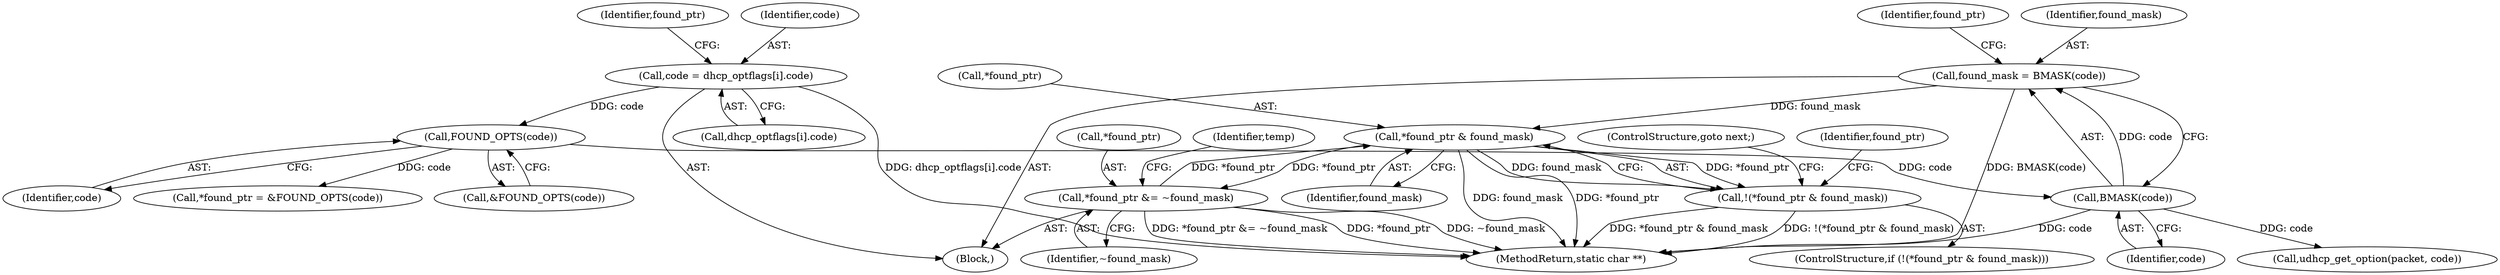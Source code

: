 digraph "0_busybox_74d9f1ba37010face4bd1449df4d60dd84450b06_0@pointer" {
"1000332" [label="(Call,*found_ptr & found_mask)"];
"1000337" [label="(Call,*found_ptr &= ~found_mask)"];
"1000332" [label="(Call,*found_ptr & found_mask)"];
"1000326" [label="(Call,found_mask = BMASK(code))"];
"1000328" [label="(Call,BMASK(code))"];
"1000323" [label="(Call,FOUND_OPTS(code))"];
"1000312" [label="(Call,code = dhcp_optflags[i].code)"];
"1000331" [label="(Call,!(*found_ptr & found_mask))"];
"1000321" [label="(Identifier,found_ptr)"];
"1000312" [label="(Call,code = dhcp_optflags[i].code)"];
"1000337" [label="(Call,*found_ptr &= ~found_mask)"];
"1000334" [label="(Identifier,found_ptr)"];
"1000331" [label="(Call,!(*found_ptr & found_mask))"];
"1000323" [label="(Call,FOUND_OPTS(code))"];
"1000326" [label="(Call,found_mask = BMASK(code))"];
"1000335" [label="(Identifier,found_mask)"];
"1000333" [label="(Call,*found_ptr)"];
"1000320" [label="(Call,*found_ptr = &FOUND_OPTS(code))"];
"1000310" [label="(Block,)"];
"1000340" [label="(Identifier,~found_mask)"];
"1000343" [label="(Call,udhcp_get_option(packet, code))"];
"1000324" [label="(Identifier,code)"];
"1000329" [label="(Identifier,code)"];
"1000327" [label="(Identifier,found_mask)"];
"1000470" [label="(MethodReturn,static char **)"];
"1000322" [label="(Call,&FOUND_OPTS(code))"];
"1000336" [label="(ControlStructure,goto next;)"];
"1000330" [label="(ControlStructure,if (!(*found_ptr & found_mask)))"];
"1000328" [label="(Call,BMASK(code))"];
"1000342" [label="(Identifier,temp)"];
"1000332" [label="(Call,*found_ptr & found_mask)"];
"1000339" [label="(Identifier,found_ptr)"];
"1000338" [label="(Call,*found_ptr)"];
"1000314" [label="(Call,dhcp_optflags[i].code)"];
"1000313" [label="(Identifier,code)"];
"1000332" -> "1000331"  [label="AST: "];
"1000332" -> "1000335"  [label="CFG: "];
"1000333" -> "1000332"  [label="AST: "];
"1000335" -> "1000332"  [label="AST: "];
"1000331" -> "1000332"  [label="CFG: "];
"1000332" -> "1000470"  [label="DDG: *found_ptr"];
"1000332" -> "1000470"  [label="DDG: found_mask"];
"1000332" -> "1000331"  [label="DDG: *found_ptr"];
"1000332" -> "1000331"  [label="DDG: found_mask"];
"1000337" -> "1000332"  [label="DDG: *found_ptr"];
"1000326" -> "1000332"  [label="DDG: found_mask"];
"1000332" -> "1000337"  [label="DDG: *found_ptr"];
"1000337" -> "1000310"  [label="AST: "];
"1000337" -> "1000340"  [label="CFG: "];
"1000338" -> "1000337"  [label="AST: "];
"1000340" -> "1000337"  [label="AST: "];
"1000342" -> "1000337"  [label="CFG: "];
"1000337" -> "1000470"  [label="DDG: *found_ptr"];
"1000337" -> "1000470"  [label="DDG: ~found_mask"];
"1000337" -> "1000470"  [label="DDG: *found_ptr &= ~found_mask"];
"1000326" -> "1000310"  [label="AST: "];
"1000326" -> "1000328"  [label="CFG: "];
"1000327" -> "1000326"  [label="AST: "];
"1000328" -> "1000326"  [label="AST: "];
"1000334" -> "1000326"  [label="CFG: "];
"1000326" -> "1000470"  [label="DDG: BMASK(code)"];
"1000328" -> "1000326"  [label="DDG: code"];
"1000328" -> "1000329"  [label="CFG: "];
"1000329" -> "1000328"  [label="AST: "];
"1000328" -> "1000470"  [label="DDG: code"];
"1000323" -> "1000328"  [label="DDG: code"];
"1000328" -> "1000343"  [label="DDG: code"];
"1000323" -> "1000322"  [label="AST: "];
"1000323" -> "1000324"  [label="CFG: "];
"1000324" -> "1000323"  [label="AST: "];
"1000322" -> "1000323"  [label="CFG: "];
"1000323" -> "1000320"  [label="DDG: code"];
"1000312" -> "1000323"  [label="DDG: code"];
"1000312" -> "1000310"  [label="AST: "];
"1000312" -> "1000314"  [label="CFG: "];
"1000313" -> "1000312"  [label="AST: "];
"1000314" -> "1000312"  [label="AST: "];
"1000321" -> "1000312"  [label="CFG: "];
"1000312" -> "1000470"  [label="DDG: dhcp_optflags[i].code"];
"1000331" -> "1000330"  [label="AST: "];
"1000336" -> "1000331"  [label="CFG: "];
"1000339" -> "1000331"  [label="CFG: "];
"1000331" -> "1000470"  [label="DDG: !(*found_ptr & found_mask)"];
"1000331" -> "1000470"  [label="DDG: *found_ptr & found_mask"];
}
